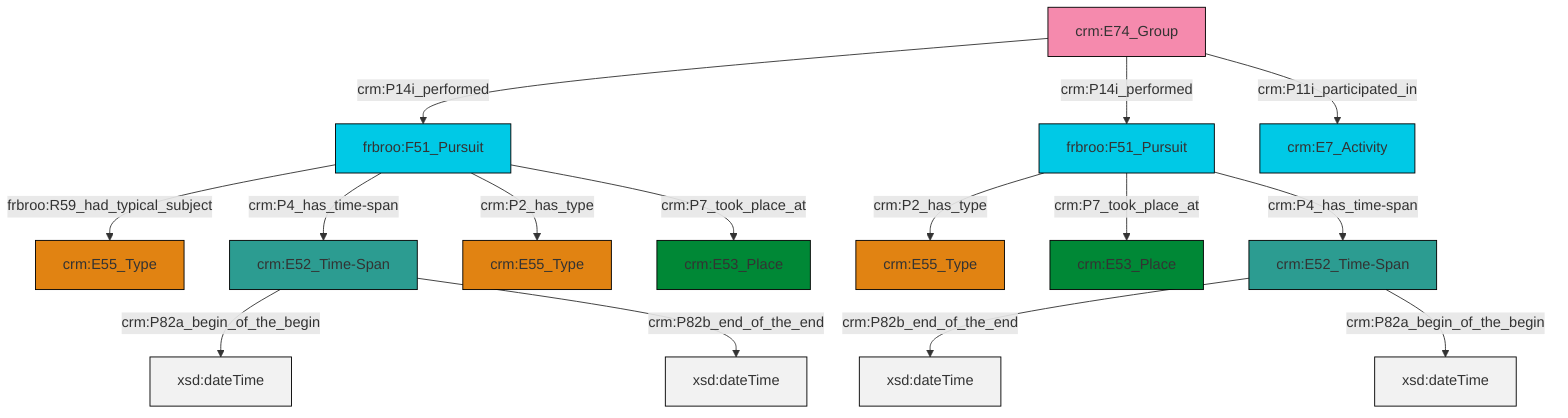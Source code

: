 graph TD
classDef Literal fill:#f2f2f2,stroke:#000000;
classDef CRM_Entity fill:#FFFFFF,stroke:#000000;
classDef Temporal_Entity fill:#00C9E6, stroke:#000000;
classDef Type fill:#E18312, stroke:#000000;
classDef Time-Span fill:#2C9C91, stroke:#000000;
classDef Appellation fill:#FFEB7F, stroke:#000000;
classDef Place fill:#008836, stroke:#000000;
classDef Persistent_Item fill:#B266B2, stroke:#000000;
classDef Conceptual_Object fill:#FFD700, stroke:#000000;
classDef Physical_Thing fill:#D2B48C, stroke:#000000;
classDef Actor fill:#f58aad, stroke:#000000;
classDef PC_Classes fill:#4ce600, stroke:#000000;
classDef Multi fill:#cccccc,stroke:#000000;

4["crm:E74_Group"]:::Actor -->|crm:P14i_performed| 5["frbroo:F51_Pursuit"]:::Temporal_Entity
4["crm:E74_Group"]:::Actor -->|crm:P14i_performed| 6["frbroo:F51_Pursuit"]:::Temporal_Entity
6["frbroo:F51_Pursuit"]:::Temporal_Entity -->|crm:P2_has_type| 0["crm:E55_Type"]:::Type
5["frbroo:F51_Pursuit"]:::Temporal_Entity -->|frbroo:R59_had_typical_subject| 12["crm:E55_Type"]:::Type
4["crm:E74_Group"]:::Actor -->|crm:P11i_participated_in| 13["crm:E7_Activity"]:::Temporal_Entity
5["frbroo:F51_Pursuit"]:::Temporal_Entity -->|crm:P4_has_time-span| 8["crm:E52_Time-Span"]:::Time-Span
5["frbroo:F51_Pursuit"]:::Temporal_Entity -->|crm:P2_has_type| 2["crm:E55_Type"]:::Type
8["crm:E52_Time-Span"]:::Time-Span -->|crm:P82a_begin_of_the_begin| 20[xsd:dateTime]:::Literal
6["frbroo:F51_Pursuit"]:::Temporal_Entity -->|crm:P7_took_place_at| 14["crm:E53_Place"]:::Place
21["crm:E52_Time-Span"]:::Time-Span -->|crm:P82b_end_of_the_end| 23[xsd:dateTime]:::Literal
5["frbroo:F51_Pursuit"]:::Temporal_Entity -->|crm:P7_took_place_at| 16["crm:E53_Place"]:::Place
8["crm:E52_Time-Span"]:::Time-Span -->|crm:P82b_end_of_the_end| 25[xsd:dateTime]:::Literal
21["crm:E52_Time-Span"]:::Time-Span -->|crm:P82a_begin_of_the_begin| 26[xsd:dateTime]:::Literal
6["frbroo:F51_Pursuit"]:::Temporal_Entity -->|crm:P4_has_time-span| 21["crm:E52_Time-Span"]:::Time-Span